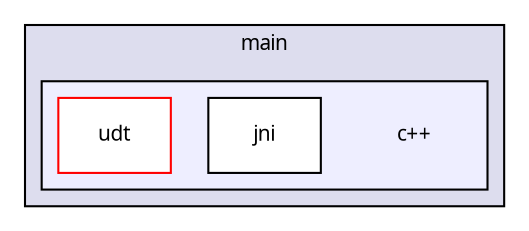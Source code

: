 digraph G {
  bgcolor=transparent;
  compound=true
  node [ fontsize=10, fontname="FreeSans.ttf"];
  edge [ labelfontsize=9, labelfontname="FreeSans.ttf"];
  subgraph clusterdir_9adbf48c8a098d84d5c632ceed847fdd {
    graph [ bgcolor="#ddddee", pencolor="black", label="main" fontname="FreeSans.ttf", fontsize=10, URL="dir_9adbf48c8a098d84d5c632ceed847fdd.html"]
  subgraph clusterdir_76ba4b3c33c5d54d366d0eb91e3fec5a {
    graph [ bgcolor="#eeeeff", pencolor="black", label="" URL="dir_76ba4b3c33c5d54d366d0eb91e3fec5a.html"];
    dir_76ba4b3c33c5d54d366d0eb91e3fec5a [shape=plaintext label="c++"];
    dir_4bb46c824f1303b5dab8dafe343f16db [shape=box label="jni" color="black" fillcolor="white" style="filled" URL="dir_4bb46c824f1303b5dab8dafe343f16db.html"];
    dir_5f1b1f72e5eac263b829572d3e1e33b2 [shape=box label="udt" color="red" fillcolor="white" style="filled" URL="dir_5f1b1f72e5eac263b829572d3e1e33b2.html"];
  }
  }
}

